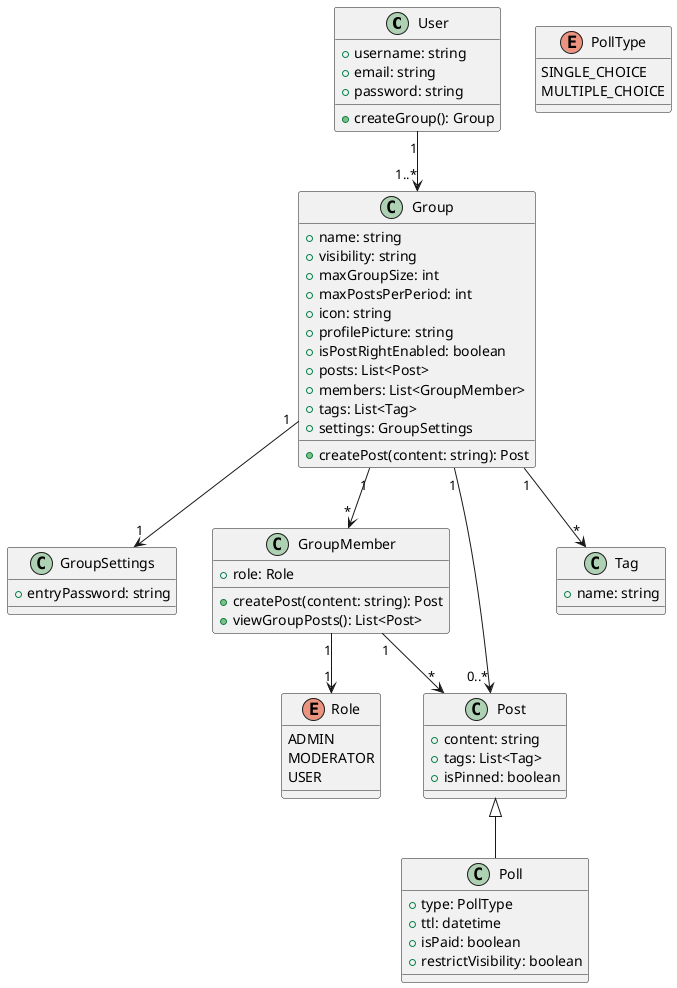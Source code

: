 @startuml Class Diagram

class User {
  + username: string
  + email: string
  + password: string
  + createGroup(): Group
}

class Group {
  + name: string
  + visibility: string
  + maxGroupSize: int
  + maxPostsPerPeriod: int
  + icon: string
  + profilePicture: string
  + isPostRightEnabled: boolean
  + posts: List<Post>
  + members: List<GroupMember>
  + tags: List<Tag>
  + settings: GroupSettings
  + createPost(content: string): Post
}

class GroupSettings {
  + entryPassword: string
}

class GroupMember {
  + role: Role
  + createPost(content: string): Post
  + viewGroupPosts(): List<Post>
}

enum Role {
  ADMIN
  MODERATOR
  USER
}

class Post {
  + content: string
  + tags: List<Tag>
  + isPinned: boolean
}

class Poll extends Post {
  + type: PollType
  + ttl: datetime
  + isPaid: boolean
  + restrictVisibility: boolean
}

enum PollType {
  SINGLE_CHOICE
  MULTIPLE_CHOICE
}

class Tag {
  + name: string
}

User "1" --> "1..*" Group
Group "1" --> "*" GroupMember
Group "1" --> "0..*" Post
Group "1" --> "*" Tag
Group "1" --> "1" GroupSettings
GroupMember "1" --> "*" Post
GroupMember "1" --> "1" Role

@enduml
